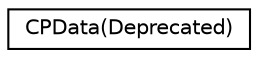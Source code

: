 digraph "Graphical Class Hierarchy"
{
  edge [fontname="Helvetica",fontsize="10",labelfontname="Helvetica",labelfontsize="10"];
  node [fontname="Helvetica",fontsize="10",shape=record];
  rankdir="LR";
  Node1 [label="CPData(Deprecated)",height=0.2,width=0.4,color="black", fillcolor="white", style="filled",URL="$category_c_p_data_07_deprecated_08.html"];
}
